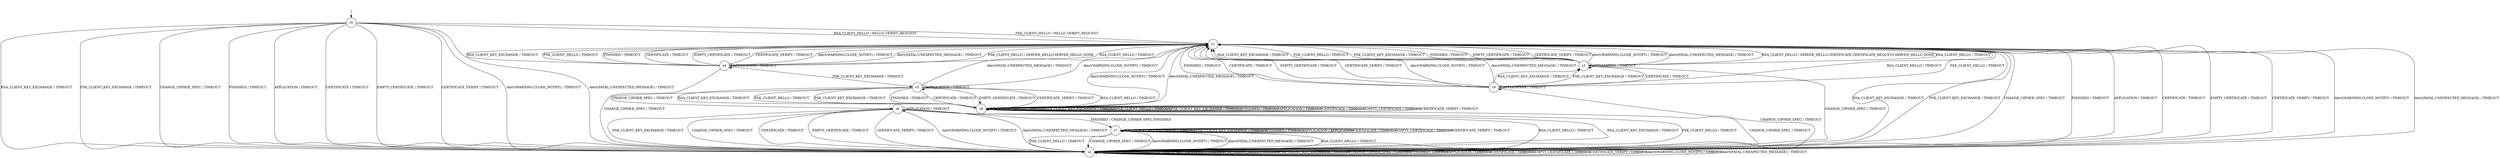 digraph g {
__start0 [label="" shape="none"];

	s0 [shape="circle" label="s0"];
	s1 [shape="circle" label="s1"];
	s2 [shape="circle" label="s2"];
	s3 [shape="circle" label="s3"];
	s4 [shape="circle" label="s4"];
	s5 [shape="circle" label="s5"];
	s6 [shape="circle" label="s6"];
	s7 [shape="circle" label="s7"];
	s8 [shape="circle" label="s8"];
	s9 [shape="circle" label="s9"];
	s0 -> s1 [label="RSA_CLIENT_HELLO / HELLO_VERIFY_REQUEST"];
	s0 -> s2 [label="RSA_CLIENT_KEY_EXCHANGE / TIMEOUT"];
	s0 -> s1 [label="PSK_CLIENT_HELLO / HELLO_VERIFY_REQUEST"];
	s0 -> s2 [label="PSK_CLIENT_KEY_EXCHANGE / TIMEOUT"];
	s0 -> s2 [label="CHANGE_CIPHER_SPEC / TIMEOUT"];
	s0 -> s2 [label="FINISHED / TIMEOUT"];
	s0 -> s2 [label="APPLICATION / TIMEOUT"];
	s0 -> s2 [label="CERTIFICATE / TIMEOUT"];
	s0 -> s2 [label="EMPTY_CERTIFICATE / TIMEOUT"];
	s0 -> s2 [label="CERTIFICATE_VERIFY / TIMEOUT"];
	s0 -> s2 [label="Alert(WARNING,CLOSE_NOTIFY) / TIMEOUT"];
	s0 -> s2 [label="Alert(FATAL,UNEXPECTED_MESSAGE) / TIMEOUT"];
	s1 -> s3 [label="RSA_CLIENT_HELLO / SERVER_HELLO,CERTIFICATE,CERTIFICATE_REQUEST,SERVER_HELLO_DONE"];
	s1 -> s2 [label="RSA_CLIENT_KEY_EXCHANGE / TIMEOUT"];
	s1 -> s4 [label="PSK_CLIENT_HELLO / SERVER_HELLO,SERVER_HELLO_DONE"];
	s1 -> s2 [label="PSK_CLIENT_KEY_EXCHANGE / TIMEOUT"];
	s1 -> s2 [label="CHANGE_CIPHER_SPEC / TIMEOUT"];
	s1 -> s2 [label="FINISHED / TIMEOUT"];
	s1 -> s2 [label="APPLICATION / TIMEOUT"];
	s1 -> s2 [label="CERTIFICATE / TIMEOUT"];
	s1 -> s2 [label="EMPTY_CERTIFICATE / TIMEOUT"];
	s1 -> s2 [label="CERTIFICATE_VERIFY / TIMEOUT"];
	s1 -> s2 [label="Alert(WARNING,CLOSE_NOTIFY) / TIMEOUT"];
	s1 -> s2 [label="Alert(FATAL,UNEXPECTED_MESSAGE) / TIMEOUT"];
	s2 -> s2 [label="RSA_CLIENT_HELLO / TIMEOUT"];
	s2 -> s2 [label="RSA_CLIENT_KEY_EXCHANGE / TIMEOUT"];
	s2 -> s2 [label="PSK_CLIENT_HELLO / TIMEOUT"];
	s2 -> s2 [label="PSK_CLIENT_KEY_EXCHANGE / TIMEOUT"];
	s2 -> s2 [label="CHANGE_CIPHER_SPEC / TIMEOUT"];
	s2 -> s2 [label="FINISHED / TIMEOUT"];
	s2 -> s2 [label="APPLICATION / TIMEOUT"];
	s2 -> s2 [label="CERTIFICATE / TIMEOUT"];
	s2 -> s2 [label="EMPTY_CERTIFICATE / TIMEOUT"];
	s2 -> s2 [label="CERTIFICATE_VERIFY / TIMEOUT"];
	s2 -> s2 [label="Alert(WARNING,CLOSE_NOTIFY) / TIMEOUT"];
	s2 -> s2 [label="Alert(FATAL,UNEXPECTED_MESSAGE) / TIMEOUT"];
	s3 -> s1 [label="RSA_CLIENT_HELLO / TIMEOUT"];
	s3 -> s1 [label="RSA_CLIENT_KEY_EXCHANGE / TIMEOUT"];
	s3 -> s1 [label="PSK_CLIENT_HELLO / TIMEOUT"];
	s3 -> s1 [label="PSK_CLIENT_KEY_EXCHANGE / TIMEOUT"];
	s3 -> s2 [label="CHANGE_CIPHER_SPEC / TIMEOUT"];
	s3 -> s1 [label="FINISHED / TIMEOUT"];
	s3 -> s3 [label="APPLICATION / TIMEOUT"];
	s3 -> s9 [label="CERTIFICATE / TIMEOUT"];
	s3 -> s1 [label="EMPTY_CERTIFICATE / TIMEOUT"];
	s3 -> s1 [label="CERTIFICATE_VERIFY / TIMEOUT"];
	s3 -> s1 [label="Alert(WARNING,CLOSE_NOTIFY) / TIMEOUT"];
	s3 -> s1 [label="Alert(FATAL,UNEXPECTED_MESSAGE) / TIMEOUT"];
	s4 -> s1 [label="RSA_CLIENT_HELLO / TIMEOUT"];
	s4 -> s1 [label="RSA_CLIENT_KEY_EXCHANGE / TIMEOUT"];
	s4 -> s1 [label="PSK_CLIENT_HELLO / TIMEOUT"];
	s4 -> s5 [label="PSK_CLIENT_KEY_EXCHANGE / TIMEOUT"];
	s4 -> s2 [label="CHANGE_CIPHER_SPEC / TIMEOUT"];
	s4 -> s1 [label="FINISHED / TIMEOUT"];
	s4 -> s4 [label="APPLICATION / TIMEOUT"];
	s4 -> s1 [label="CERTIFICATE / TIMEOUT"];
	s4 -> s1 [label="EMPTY_CERTIFICATE / TIMEOUT"];
	s4 -> s1 [label="CERTIFICATE_VERIFY / TIMEOUT"];
	s4 -> s1 [label="Alert(WARNING,CLOSE_NOTIFY) / TIMEOUT"];
	s4 -> s1 [label="Alert(FATAL,UNEXPECTED_MESSAGE) / TIMEOUT"];
	s5 -> s8 [label="RSA_CLIENT_HELLO / TIMEOUT"];
	s5 -> s8 [label="RSA_CLIENT_KEY_EXCHANGE / TIMEOUT"];
	s5 -> s8 [label="PSK_CLIENT_HELLO / TIMEOUT"];
	s5 -> s8 [label="PSK_CLIENT_KEY_EXCHANGE / TIMEOUT"];
	s5 -> s6 [label="CHANGE_CIPHER_SPEC / TIMEOUT"];
	s5 -> s8 [label="FINISHED / TIMEOUT"];
	s5 -> s5 [label="APPLICATION / TIMEOUT"];
	s5 -> s8 [label="CERTIFICATE / TIMEOUT"];
	s5 -> s8 [label="EMPTY_CERTIFICATE / TIMEOUT"];
	s5 -> s8 [label="CERTIFICATE_VERIFY / TIMEOUT"];
	s5 -> s1 [label="Alert(WARNING,CLOSE_NOTIFY) / TIMEOUT"];
	s5 -> s1 [label="Alert(FATAL,UNEXPECTED_MESSAGE) / TIMEOUT"];
	s6 -> s2 [label="RSA_CLIENT_HELLO / TIMEOUT"];
	s6 -> s2 [label="RSA_CLIENT_KEY_EXCHANGE / TIMEOUT"];
	s6 -> s2 [label="PSK_CLIENT_HELLO / TIMEOUT"];
	s6 -> s2 [label="PSK_CLIENT_KEY_EXCHANGE / TIMEOUT"];
	s6 -> s2 [label="CHANGE_CIPHER_SPEC / TIMEOUT"];
	s6 -> s7 [label="FINISHED / CHANGE_CIPHER_SPEC,FINISHED"];
	s6 -> s6 [label="APPLICATION / TIMEOUT"];
	s6 -> s2 [label="CERTIFICATE / TIMEOUT"];
	s6 -> s2 [label="EMPTY_CERTIFICATE / TIMEOUT"];
	s6 -> s2 [label="CERTIFICATE_VERIFY / TIMEOUT"];
	s6 -> s2 [label="Alert(WARNING,CLOSE_NOTIFY) / TIMEOUT"];
	s6 -> s2 [label="Alert(FATAL,UNEXPECTED_MESSAGE) / TIMEOUT"];
	s7 -> s2 [label="RSA_CLIENT_HELLO / TIMEOUT"];
	s7 -> s7 [label="RSA_CLIENT_KEY_EXCHANGE / TIMEOUT"];
	s7 -> s2 [label="PSK_CLIENT_HELLO / TIMEOUT"];
	s7 -> s7 [label="PSK_CLIENT_KEY_EXCHANGE / TIMEOUT"];
	s7 -> s2 [label="CHANGE_CIPHER_SPEC / TIMEOUT"];
	s7 -> s7 [label="FINISHED / TIMEOUT"];
	s7 -> s7 [label="APPLICATION / APPLICATION"];
	s7 -> s7 [label="CERTIFICATE / TIMEOUT"];
	s7 -> s7 [label="EMPTY_CERTIFICATE / TIMEOUT"];
	s7 -> s7 [label="CERTIFICATE_VERIFY / TIMEOUT"];
	s7 -> s2 [label="Alert(WARNING,CLOSE_NOTIFY) / TIMEOUT"];
	s7 -> s2 [label="Alert(FATAL,UNEXPECTED_MESSAGE) / TIMEOUT"];
	s8 -> s8 [label="RSA_CLIENT_HELLO / TIMEOUT"];
	s8 -> s8 [label="RSA_CLIENT_KEY_EXCHANGE / TIMEOUT"];
	s8 -> s8 [label="PSK_CLIENT_HELLO / TIMEOUT"];
	s8 -> s8 [label="PSK_CLIENT_KEY_EXCHANGE / TIMEOUT"];
	s8 -> s2 [label="CHANGE_CIPHER_SPEC / TIMEOUT"];
	s8 -> s8 [label="FINISHED / TIMEOUT"];
	s8 -> s8 [label="APPLICATION / TIMEOUT"];
	s8 -> s8 [label="CERTIFICATE / TIMEOUT"];
	s8 -> s8 [label="EMPTY_CERTIFICATE / TIMEOUT"];
	s8 -> s8 [label="CERTIFICATE_VERIFY / TIMEOUT"];
	s8 -> s1 [label="Alert(WARNING,CLOSE_NOTIFY) / TIMEOUT"];
	s8 -> s1 [label="Alert(FATAL,UNEXPECTED_MESSAGE) / TIMEOUT"];
	s9 -> s1 [label="RSA_CLIENT_HELLO / TIMEOUT"];
	s9 -> s3 [label="RSA_CLIENT_KEY_EXCHANGE / TIMEOUT"];
	s9 -> s1 [label="PSK_CLIENT_HELLO / TIMEOUT"];
	s9 -> s3 [label="PSK_CLIENT_KEY_EXCHANGE / TIMEOUT"];
	s9 -> s2 [label="CHANGE_CIPHER_SPEC / TIMEOUT"];
	s9 -> s1 [label="FINISHED / TIMEOUT"];
	s9 -> s9 [label="APPLICATION / TIMEOUT"];
	s9 -> s1 [label="CERTIFICATE / TIMEOUT"];
	s9 -> s1 [label="EMPTY_CERTIFICATE / TIMEOUT"];
	s9 -> s1 [label="CERTIFICATE_VERIFY / TIMEOUT"];
	s9 -> s1 [label="Alert(WARNING,CLOSE_NOTIFY) / TIMEOUT"];
	s9 -> s1 [label="Alert(FATAL,UNEXPECTED_MESSAGE) / TIMEOUT"];

__start0 -> s0;
}
